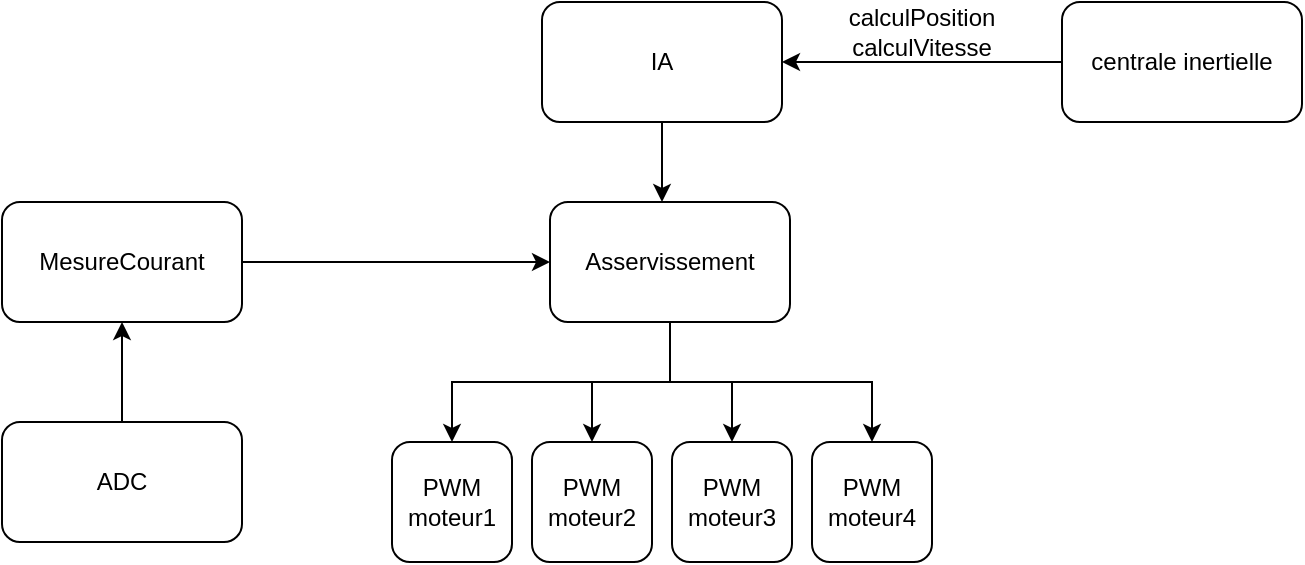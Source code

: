 <mxfile version="21.1.5" type="github">
  <diagram name="Page-1" id="ct0mEO962_UIlSELZslS">
    <mxGraphModel dx="1050" dy="573" grid="1" gridSize="10" guides="1" tooltips="1" connect="1" arrows="1" fold="1" page="1" pageScale="1" pageWidth="827" pageHeight="1169" math="0" shadow="0">
      <root>
        <mxCell id="0" />
        <mxCell id="1" parent="0" />
        <mxCell id="5g3V6wF66KG3tWH5tLok-3" style="edgeStyle=orthogonalEdgeStyle;rounded=0;orthogonalLoop=1;jettySize=auto;html=1;exitX=0.5;exitY=1;exitDx=0;exitDy=0;" edge="1" parent="1" source="5g3V6wF66KG3tWH5tLok-1">
          <mxGeometry relative="1" as="geometry">
            <mxPoint x="410" y="130" as="targetPoint" />
          </mxGeometry>
        </mxCell>
        <mxCell id="5g3V6wF66KG3tWH5tLok-1" value="IA" style="rounded=1;whiteSpace=wrap;html=1;" vertex="1" parent="1">
          <mxGeometry x="350" y="30" width="120" height="60" as="geometry" />
        </mxCell>
        <mxCell id="5g3V6wF66KG3tWH5tLok-13" style="edgeStyle=orthogonalEdgeStyle;rounded=0;orthogonalLoop=1;jettySize=auto;html=1;exitX=0.5;exitY=1;exitDx=0;exitDy=0;entryX=0.5;entryY=0;entryDx=0;entryDy=0;" edge="1" parent="1" source="5g3V6wF66KG3tWH5tLok-2" target="5g3V6wF66KG3tWH5tLok-10">
          <mxGeometry relative="1" as="geometry" />
        </mxCell>
        <mxCell id="5g3V6wF66KG3tWH5tLok-14" style="edgeStyle=orthogonalEdgeStyle;rounded=0;orthogonalLoop=1;jettySize=auto;html=1;exitX=0.5;exitY=1;exitDx=0;exitDy=0;entryX=0.5;entryY=0;entryDx=0;entryDy=0;" edge="1" parent="1" source="5g3V6wF66KG3tWH5tLok-2" target="5g3V6wF66KG3tWH5tLok-11">
          <mxGeometry relative="1" as="geometry" />
        </mxCell>
        <mxCell id="5g3V6wF66KG3tWH5tLok-15" style="edgeStyle=orthogonalEdgeStyle;rounded=0;orthogonalLoop=1;jettySize=auto;html=1;exitX=0.5;exitY=1;exitDx=0;exitDy=0;" edge="1" parent="1" source="5g3V6wF66KG3tWH5tLok-2" target="5g3V6wF66KG3tWH5tLok-12">
          <mxGeometry relative="1" as="geometry" />
        </mxCell>
        <mxCell id="5g3V6wF66KG3tWH5tLok-16" style="edgeStyle=orthogonalEdgeStyle;rounded=0;orthogonalLoop=1;jettySize=auto;html=1;exitX=0.5;exitY=1;exitDx=0;exitDy=0;entryX=0.5;entryY=0;entryDx=0;entryDy=0;" edge="1" parent="1" source="5g3V6wF66KG3tWH5tLok-2" target="5g3V6wF66KG3tWH5tLok-9">
          <mxGeometry relative="1" as="geometry" />
        </mxCell>
        <mxCell id="5g3V6wF66KG3tWH5tLok-2" value="Asservissement" style="rounded=1;whiteSpace=wrap;html=1;" vertex="1" parent="1">
          <mxGeometry x="354" y="130" width="120" height="60" as="geometry" />
        </mxCell>
        <mxCell id="5g3V6wF66KG3tWH5tLok-5" style="edgeStyle=orthogonalEdgeStyle;rounded=0;orthogonalLoop=1;jettySize=auto;html=1;exitX=1;exitY=0.5;exitDx=0;exitDy=0;entryX=0;entryY=0.5;entryDx=0;entryDy=0;" edge="1" parent="1" source="5g3V6wF66KG3tWH5tLok-4" target="5g3V6wF66KG3tWH5tLok-2">
          <mxGeometry relative="1" as="geometry" />
        </mxCell>
        <mxCell id="5g3V6wF66KG3tWH5tLok-4" value="MesureCourant" style="rounded=1;whiteSpace=wrap;html=1;" vertex="1" parent="1">
          <mxGeometry x="80" y="130" width="120" height="60" as="geometry" />
        </mxCell>
        <mxCell id="5g3V6wF66KG3tWH5tLok-7" style="edgeStyle=orthogonalEdgeStyle;rounded=0;orthogonalLoop=1;jettySize=auto;html=1;exitX=0.5;exitY=0;exitDx=0;exitDy=0;entryX=0.5;entryY=1;entryDx=0;entryDy=0;" edge="1" parent="1" source="5g3V6wF66KG3tWH5tLok-6" target="5g3V6wF66KG3tWH5tLok-4">
          <mxGeometry relative="1" as="geometry" />
        </mxCell>
        <mxCell id="5g3V6wF66KG3tWH5tLok-6" value="ADC" style="rounded=1;whiteSpace=wrap;html=1;" vertex="1" parent="1">
          <mxGeometry x="80" y="240" width="120" height="60" as="geometry" />
        </mxCell>
        <mxCell id="5g3V6wF66KG3tWH5tLok-9" value="PWM&lt;br&gt;moteur1" style="rounded=1;whiteSpace=wrap;html=1;" vertex="1" parent="1">
          <mxGeometry x="275" y="250" width="60" height="60" as="geometry" />
        </mxCell>
        <mxCell id="5g3V6wF66KG3tWH5tLok-10" value="PWM&lt;br&gt;moteur2" style="rounded=1;whiteSpace=wrap;html=1;" vertex="1" parent="1">
          <mxGeometry x="345" y="250" width="60" height="60" as="geometry" />
        </mxCell>
        <mxCell id="5g3V6wF66KG3tWH5tLok-11" value="PWM&lt;br&gt;moteur3" style="rounded=1;whiteSpace=wrap;html=1;" vertex="1" parent="1">
          <mxGeometry x="415" y="250" width="60" height="60" as="geometry" />
        </mxCell>
        <mxCell id="5g3V6wF66KG3tWH5tLok-12" value="PWM&lt;br&gt;moteur4" style="rounded=1;whiteSpace=wrap;html=1;" vertex="1" parent="1">
          <mxGeometry x="485" y="250" width="60" height="60" as="geometry" />
        </mxCell>
        <mxCell id="5g3V6wF66KG3tWH5tLok-18" style="edgeStyle=orthogonalEdgeStyle;rounded=0;orthogonalLoop=1;jettySize=auto;html=1;exitX=0;exitY=0.5;exitDx=0;exitDy=0;entryX=1;entryY=0.5;entryDx=0;entryDy=0;" edge="1" parent="1" source="5g3V6wF66KG3tWH5tLok-17" target="5g3V6wF66KG3tWH5tLok-1">
          <mxGeometry relative="1" as="geometry" />
        </mxCell>
        <mxCell id="5g3V6wF66KG3tWH5tLok-17" value="centrale inertielle" style="rounded=1;whiteSpace=wrap;html=1;" vertex="1" parent="1">
          <mxGeometry x="610" y="30" width="120" height="60" as="geometry" />
        </mxCell>
        <mxCell id="5g3V6wF66KG3tWH5tLok-19" value="calculPosition&lt;br&gt;calculVitesse" style="text;html=1;strokeColor=none;fillColor=none;align=center;verticalAlign=middle;whiteSpace=wrap;rounded=0;" vertex="1" parent="1">
          <mxGeometry x="510" y="30" width="60" height="30" as="geometry" />
        </mxCell>
      </root>
    </mxGraphModel>
  </diagram>
</mxfile>
